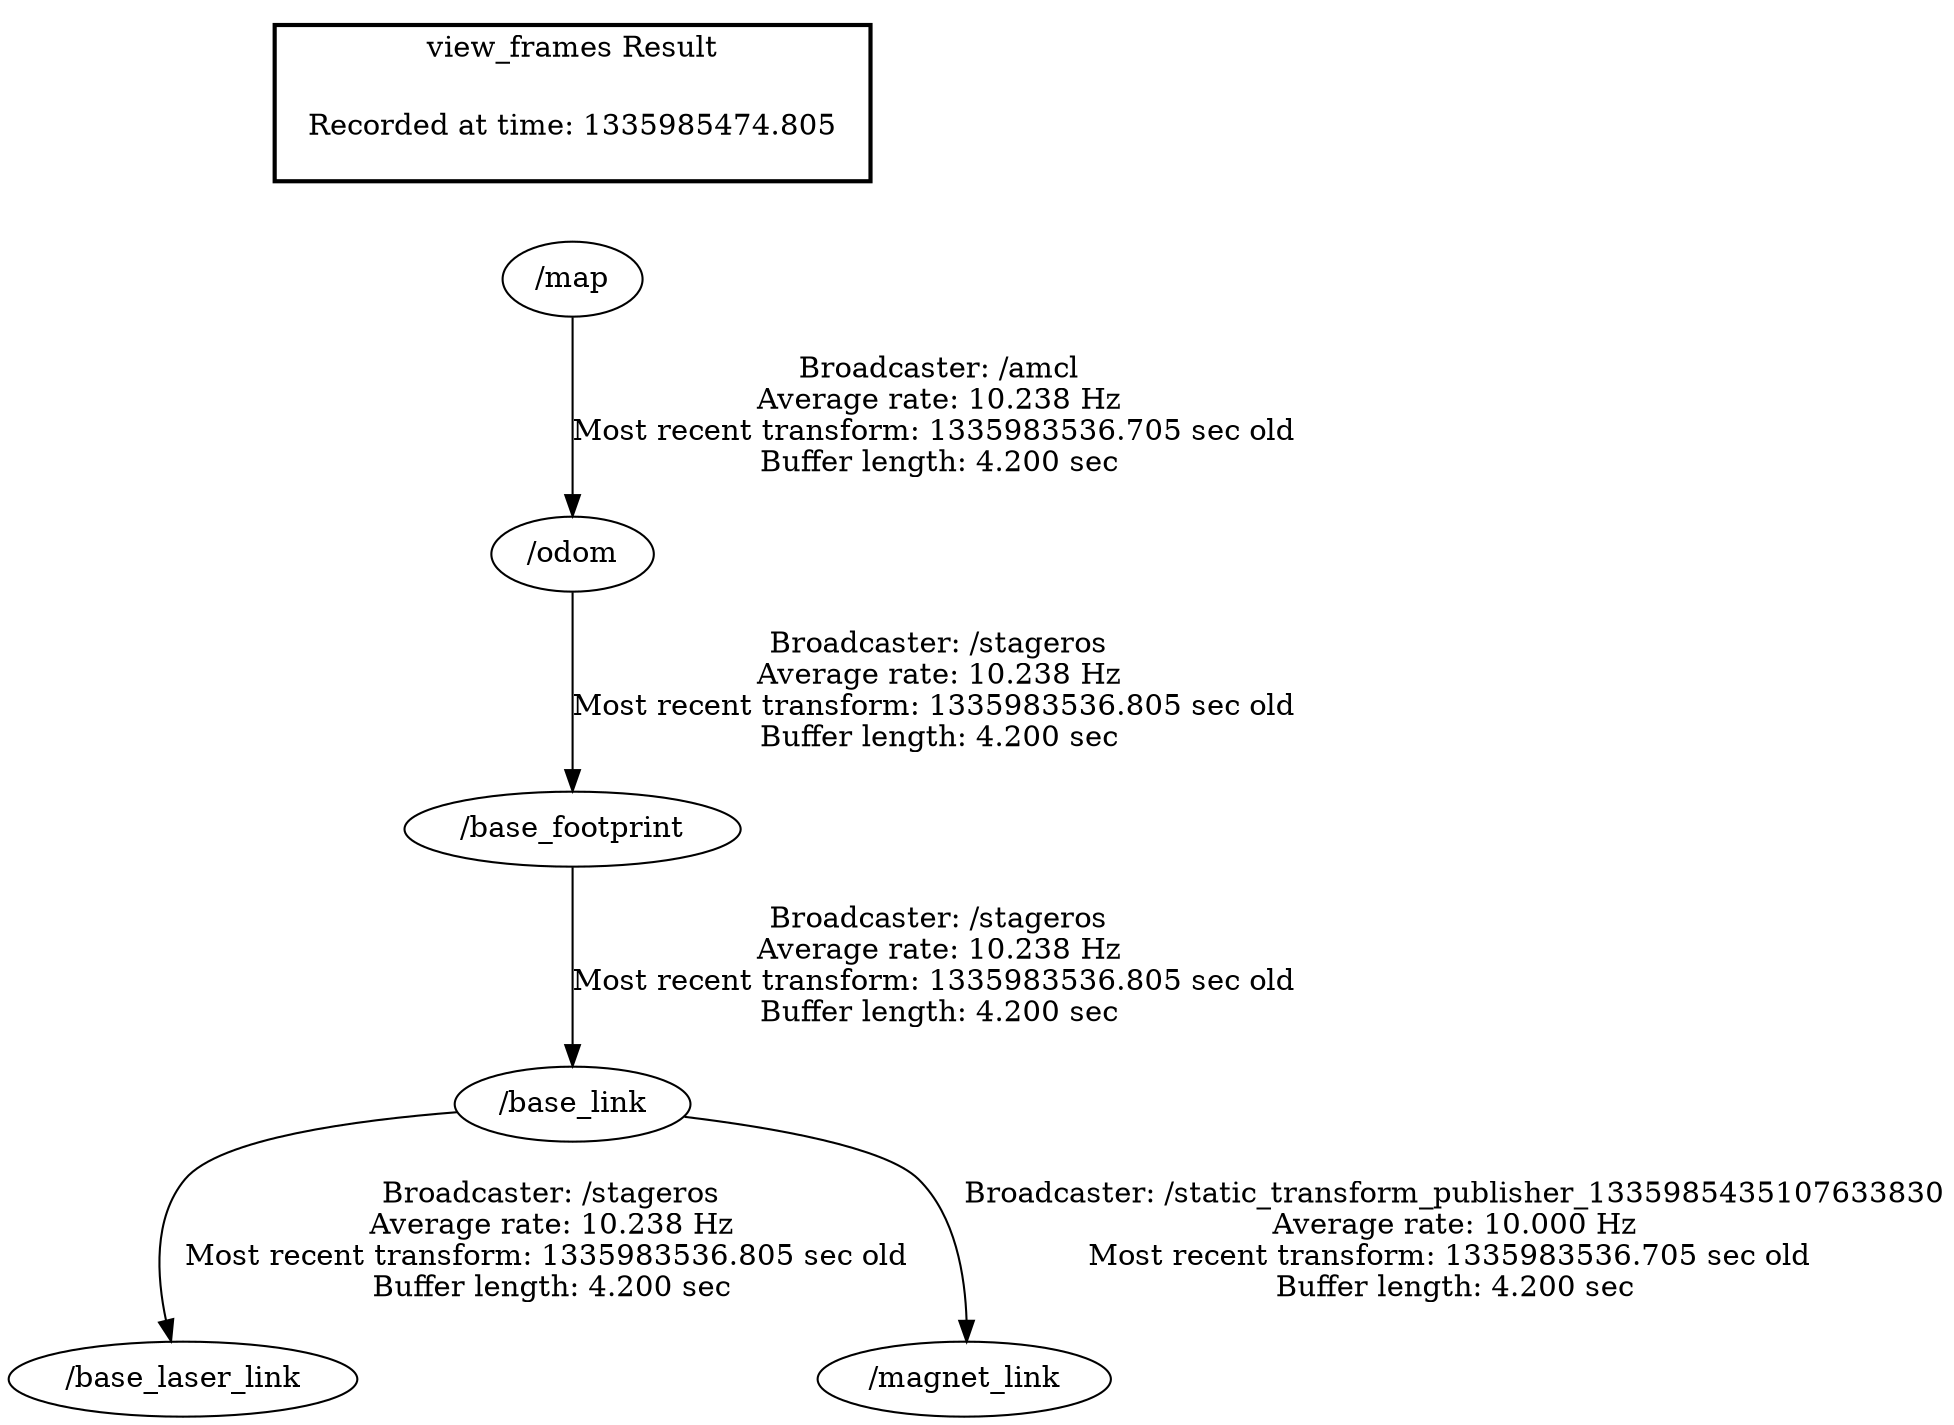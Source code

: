 digraph G {
"/base_link" -> "/base_laser_link"[label="Broadcaster: /stageros\nAverage rate: 10.238 Hz\nMost recent transform: 1335983536.805 sec old \nBuffer length: 4.200 sec\n"];
"/base_footprint" -> "/base_link"[label="Broadcaster: /stageros\nAverage rate: 10.238 Hz\nMost recent transform: 1335983536.805 sec old \nBuffer length: 4.200 sec\n"];
"/odom" -> "/base_footprint"[label="Broadcaster: /stageros\nAverage rate: 10.238 Hz\nMost recent transform: 1335983536.805 sec old \nBuffer length: 4.200 sec\n"];
"/map" -> "/odom"[label="Broadcaster: /amcl\nAverage rate: 10.238 Hz\nMost recent transform: 1335983536.705 sec old \nBuffer length: 4.200 sec\n"];
"/base_link" -> "/magnet_link"[label="Broadcaster: /static_transform_publisher_1335985435107633830\nAverage rate: 10.000 Hz\nMost recent transform: 1335983536.705 sec old \nBuffer length: 4.200 sec\n"];
edge [style=invis];
 subgraph cluster_legend { style=bold; color=black; label ="view_frames Result";
"Recorded at time: 1335985474.805"[ shape=plaintext ] ;
 }->"/map";
}
